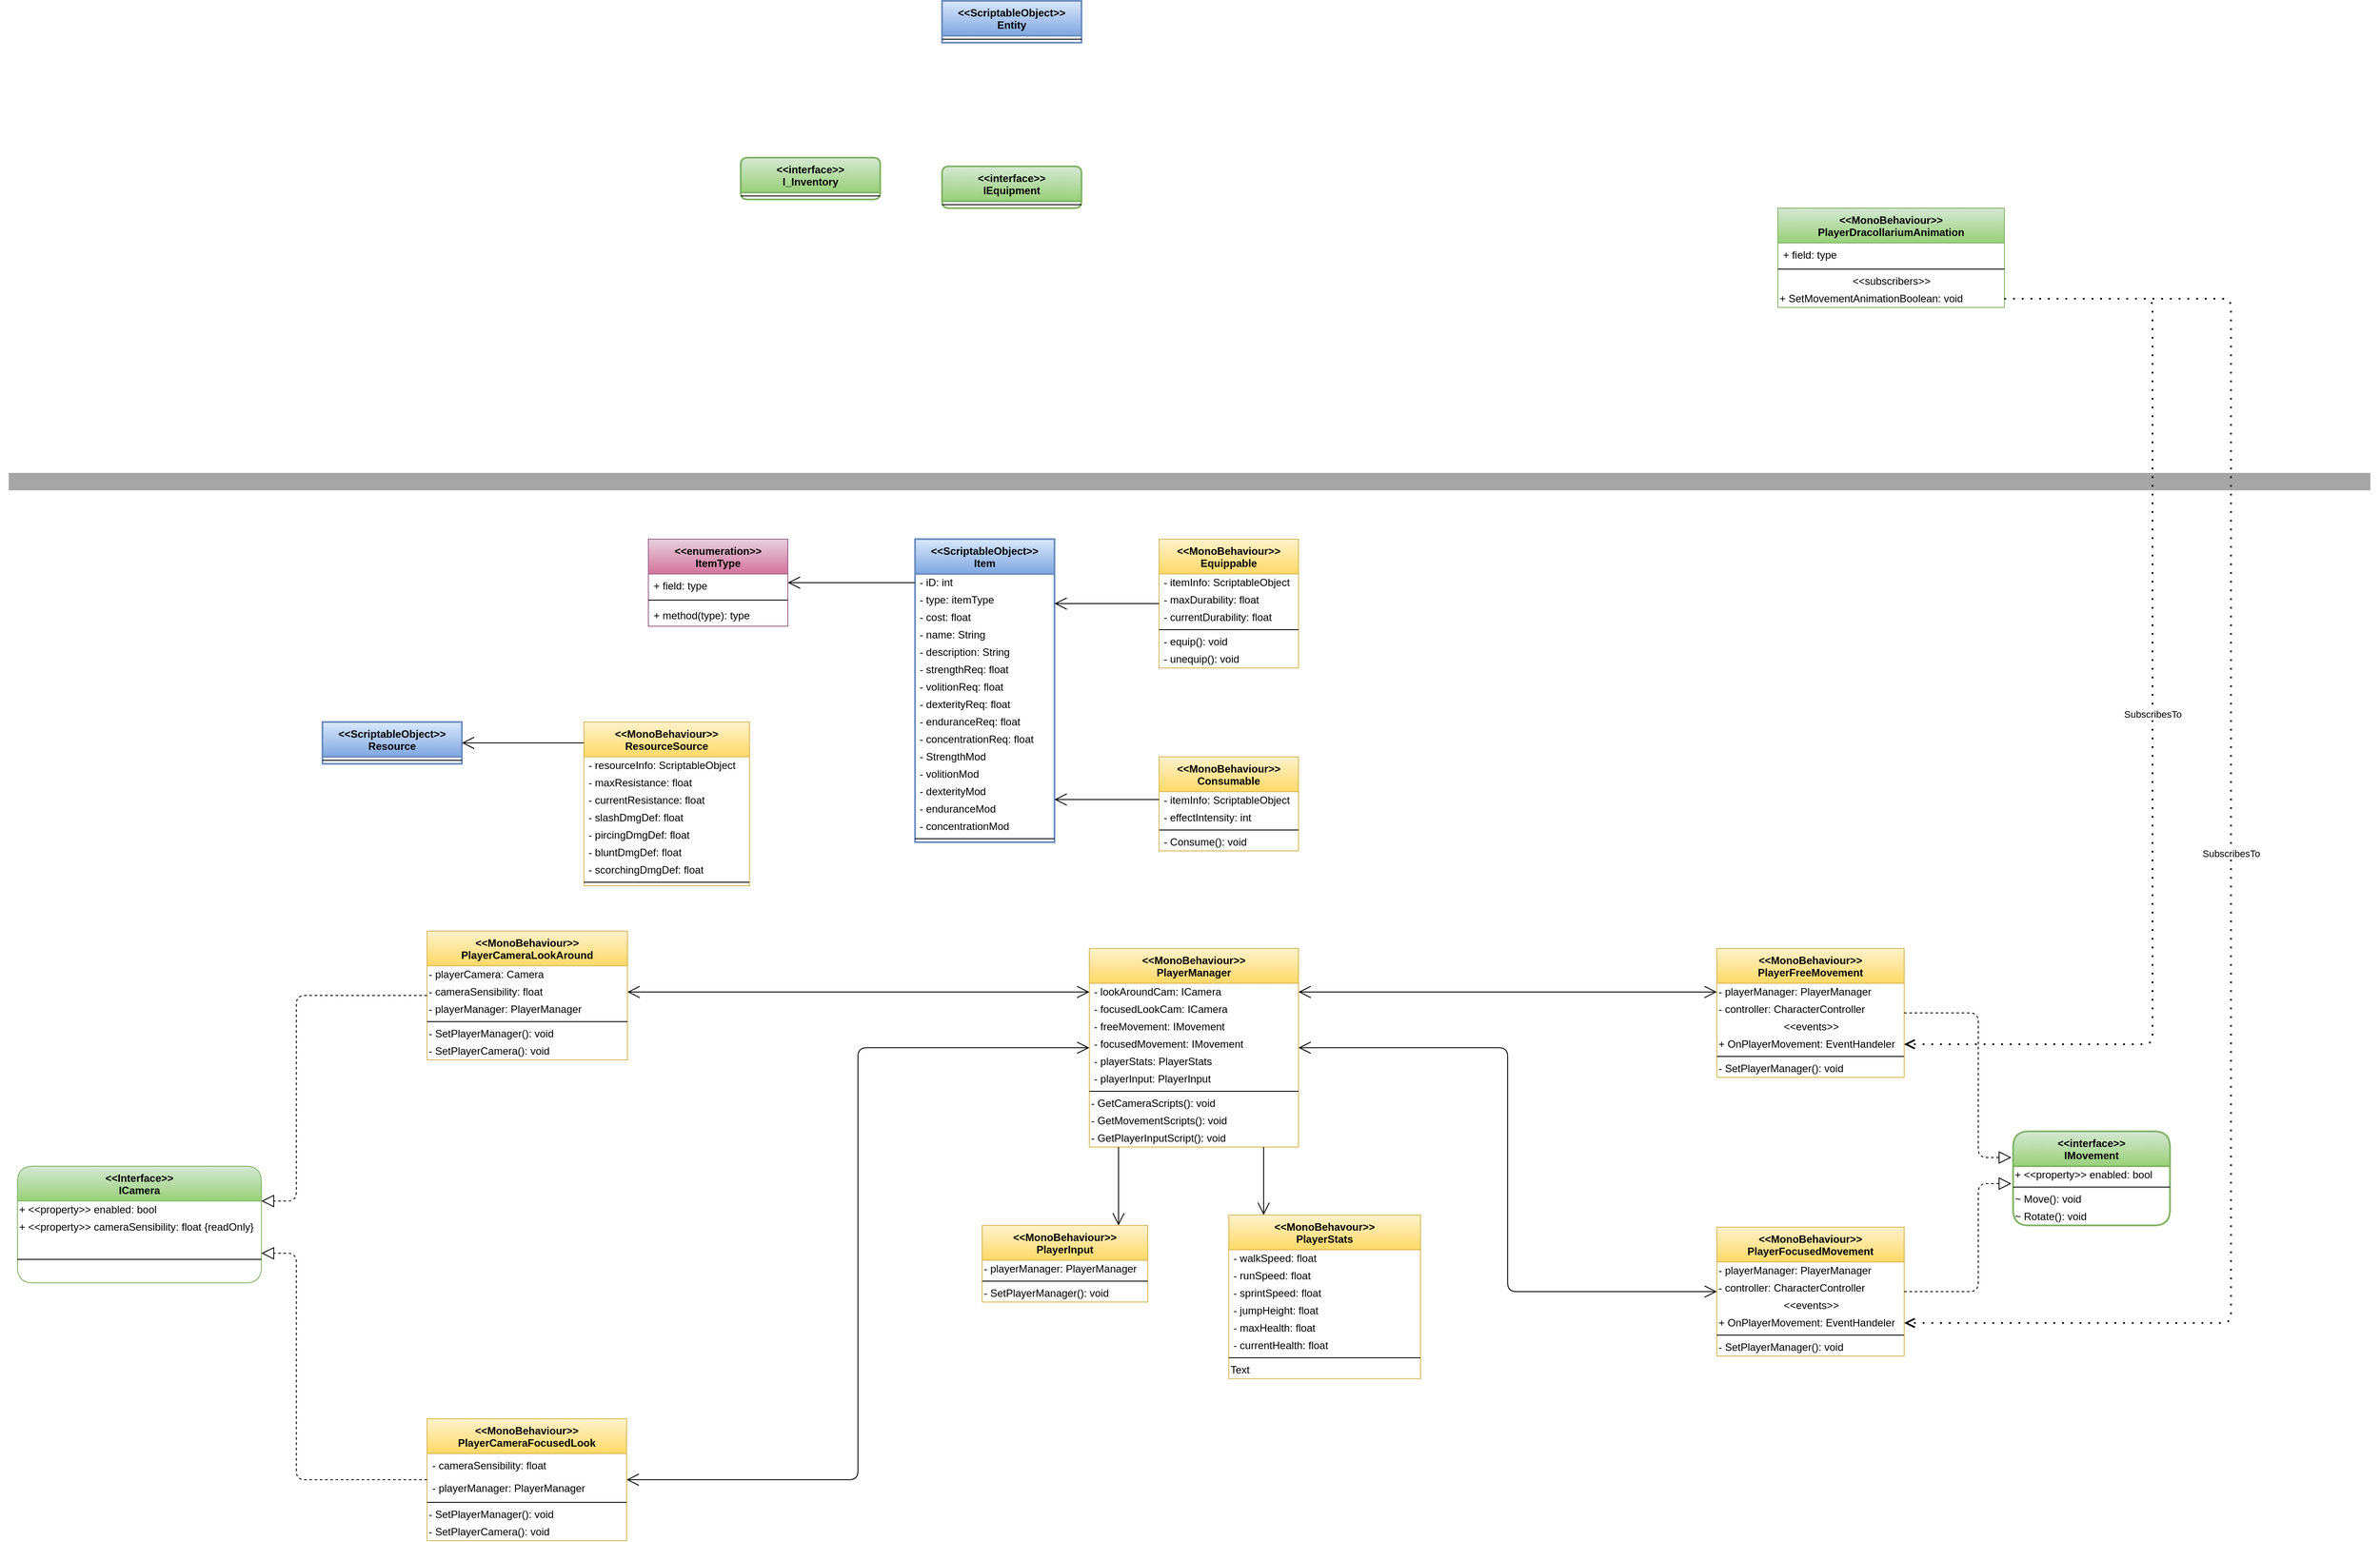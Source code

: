 <mxfile version="14.5.1" type="device"><diagram id="C5RBs43oDa-KdzZeNtuy" name="Page-1"><mxGraphModel dx="1421" dy="1521" grid="1" gridSize="10" guides="1" tooltips="1" connect="1" arrows="1" fold="1" page="1" pageScale="1" pageWidth="827" pageHeight="1169" math="0" shadow="0"><root><mxCell id="WIyWlLk6GJQsqaUBKTNV-0"/><mxCell id="WIyWlLk6GJQsqaUBKTNV-1" parent="WIyWlLk6GJQsqaUBKTNV-0"/><mxCell id="8qXrzvFhCkYp4SDb-Rt_-0" value="&lt;&lt;MonoBehaviour&gt;&gt;&#10;PlayerCameraLookAround" style="swimlane;fontStyle=1;align=center;verticalAlign=top;childLayout=stackLayout;horizontal=1;startSize=40;horizontalStack=0;resizeParent=1;resizeParentMax=0;resizeLast=0;collapsible=1;marginBottom=0;gradientColor=#ffd966;fillColor=#fff2cc;strokeColor=#d6b656;" parent="WIyWlLk6GJQsqaUBKTNV-1" vertex="1"><mxGeometry y="200" width="230" height="148" as="geometry"/></mxCell><mxCell id="8qXrzvFhCkYp4SDb-Rt_-90" value="- playerCamera: Camera" style="text;html=1;align=left;verticalAlign=middle;resizable=0;points=[];autosize=1;strokeColor=none;" parent="8qXrzvFhCkYp4SDb-Rt_-0" vertex="1"><mxGeometry y="40" width="230" height="20" as="geometry"/></mxCell><mxCell id="8qXrzvFhCkYp4SDb-Rt_-91" value="- cameraSensibility: float" style="text;html=1;align=left;verticalAlign=middle;resizable=0;points=[];autosize=1;strokeColor=none;" parent="8qXrzvFhCkYp4SDb-Rt_-0" vertex="1"><mxGeometry y="60" width="230" height="20" as="geometry"/></mxCell><mxCell id="8qXrzvFhCkYp4SDb-Rt_-122" value="- playerManager: PlayerManager" style="text;html=1;align=left;verticalAlign=middle;resizable=0;points=[];autosize=1;strokeColor=none;" parent="8qXrzvFhCkYp4SDb-Rt_-0" vertex="1"><mxGeometry y="80" width="230" height="20" as="geometry"/></mxCell><mxCell id="8qXrzvFhCkYp4SDb-Rt_-2" value="" style="line;strokeWidth=1;fillColor=none;align=left;verticalAlign=middle;spacingTop=-1;spacingLeft=3;spacingRight=3;rotatable=0;labelPosition=right;points=[];portConstraint=eastwest;" parent="8qXrzvFhCkYp4SDb-Rt_-0" vertex="1"><mxGeometry y="100" width="230" height="8" as="geometry"/></mxCell><mxCell id="8qXrzvFhCkYp4SDb-Rt_-101" value="- SetPlayerManager(): void" style="text;html=1;align=left;verticalAlign=middle;resizable=0;points=[];autosize=1;strokeColor=none;" parent="8qXrzvFhCkYp4SDb-Rt_-0" vertex="1"><mxGeometry y="108" width="230" height="20" as="geometry"/></mxCell><mxCell id="8qXrzvFhCkYp4SDb-Rt_-121" value="- SetPlayerCamera(): void" style="text;html=1;align=left;verticalAlign=middle;resizable=0;points=[];autosize=1;strokeColor=none;" parent="8qXrzvFhCkYp4SDb-Rt_-0" vertex="1"><mxGeometry y="128" width="230" height="20" as="geometry"/></mxCell><mxCell id="8qXrzvFhCkYp4SDb-Rt_-5" value="&lt;&lt;MonoBehaviour&gt;&gt;&#10;PlayerCameraFocusedLook" style="swimlane;fontStyle=1;align=center;verticalAlign=top;childLayout=stackLayout;horizontal=1;startSize=40;horizontalStack=0;resizeParent=1;resizeParentMax=0;resizeLast=0;collapsible=1;marginBottom=0;gradientColor=#ffd966;fillColor=#fff2cc;strokeColor=#d6b656;" parent="WIyWlLk6GJQsqaUBKTNV-1" vertex="1"><mxGeometry y="760" width="229" height="140" as="geometry"/></mxCell><mxCell id="8qXrzvFhCkYp4SDb-Rt_-6" value="- cameraSensibility: float" style="text;strokeColor=none;fillColor=none;align=left;verticalAlign=top;spacingLeft=4;spacingRight=4;overflow=hidden;rotatable=0;points=[[0,0.5],[1,0.5]];portConstraint=eastwest;" parent="8qXrzvFhCkYp4SDb-Rt_-5" vertex="1"><mxGeometry y="40" width="229" height="26" as="geometry"/></mxCell><mxCell id="8qXrzvFhCkYp4SDb-Rt_-123" value="- playerManager: PlayerManager" style="text;strokeColor=none;fillColor=none;align=left;verticalAlign=top;spacingLeft=4;spacingRight=4;overflow=hidden;rotatable=0;points=[[0,0.5],[1,0.5]];portConstraint=eastwest;" parent="8qXrzvFhCkYp4SDb-Rt_-5" vertex="1"><mxGeometry y="66" width="229" height="26" as="geometry"/></mxCell><mxCell id="8qXrzvFhCkYp4SDb-Rt_-7" value="" style="line;strokeWidth=1;fillColor=none;align=left;verticalAlign=middle;spacingTop=-1;spacingLeft=3;spacingRight=3;rotatable=0;labelPosition=right;points=[];portConstraint=eastwest;" parent="8qXrzvFhCkYp4SDb-Rt_-5" vertex="1"><mxGeometry y="92" width="229" height="8" as="geometry"/></mxCell><mxCell id="8qXrzvFhCkYp4SDb-Rt_-98" value="&lt;span style=&quot;text-align: center&quot;&gt;- SetPlayerManager(): void&lt;/span&gt;" style="text;html=1;align=left;verticalAlign=middle;resizable=0;points=[];autosize=1;strokeColor=none;" parent="8qXrzvFhCkYp4SDb-Rt_-5" vertex="1"><mxGeometry y="100" width="229" height="20" as="geometry"/></mxCell><mxCell id="8qXrzvFhCkYp4SDb-Rt_-125" value="- SetPlayerCamera(): void" style="text;html=1;align=left;verticalAlign=middle;resizable=0;points=[];autosize=1;strokeColor=none;" parent="8qXrzvFhCkYp4SDb-Rt_-5" vertex="1"><mxGeometry y="120" width="229" height="20" as="geometry"/></mxCell><mxCell id="8qXrzvFhCkYp4SDb-Rt_-9" value="&lt;&lt;Interface&gt;&gt;&#10;ICamera" style="swimlane;fontStyle=1;align=center;verticalAlign=top;childLayout=stackLayout;horizontal=1;startSize=40;horizontalStack=0;resizeParent=1;resizeParentMax=0;resizeLast=0;collapsible=1;marginBottom=0;rounded=1;gradientColor=#97d077;fillColor=#d5e8d4;strokeColor=#82b366;" parent="WIyWlLk6GJQsqaUBKTNV-1" vertex="1"><mxGeometry x="-470" y="470" width="280" height="134" as="geometry"/></mxCell><mxCell id="8qXrzvFhCkYp4SDb-Rt_-140" value="+ &amp;lt;&amp;lt;property&amp;gt;&amp;gt; enabled: bool" style="text;html=1;align=left;verticalAlign=middle;resizable=0;points=[];autosize=1;strokeColor=none;" parent="8qXrzvFhCkYp4SDb-Rt_-9" vertex="1"><mxGeometry y="40" width="280" height="20" as="geometry"/></mxCell><mxCell id="8qXrzvFhCkYp4SDb-Rt_-13" value="+ &amp;lt;&amp;lt;property&amp;gt;&amp;gt; cameraSensibility: float {readOnly}" style="text;html=1;align=left;verticalAlign=middle;resizable=0;points=[];autosize=1;strokeColor=none;" parent="8qXrzvFhCkYp4SDb-Rt_-9" vertex="1"><mxGeometry y="60" width="280" height="20" as="geometry"/></mxCell><mxCell id="8qXrzvFhCkYp4SDb-Rt_-11" value="" style="line;strokeWidth=1;fillColor=none;align=left;verticalAlign=middle;spacingTop=-1;spacingLeft=3;spacingRight=3;rotatable=0;labelPosition=right;points=[];portConstraint=eastwest;" parent="8qXrzvFhCkYp4SDb-Rt_-9" vertex="1"><mxGeometry y="80" width="280" height="54" as="geometry"/></mxCell><mxCell id="8qXrzvFhCkYp4SDb-Rt_-18" value="&lt;&lt;MonoBehaviour&gt;&gt;&#10;PlayerInput" style="swimlane;fontStyle=1;align=center;verticalAlign=top;childLayout=stackLayout;horizontal=1;startSize=40;horizontalStack=0;resizeParent=1;resizeParentMax=0;resizeLast=0;collapsible=1;marginBottom=0;gradientColor=#ffd966;fillColor=#fff2cc;strokeColor=#d6b656;" parent="WIyWlLk6GJQsqaUBKTNV-1" vertex="1"><mxGeometry x="637" y="538" width="190" height="88" as="geometry"/></mxCell><mxCell id="8qXrzvFhCkYp4SDb-Rt_-100" value="- playerManager: PlayerManager" style="text;html=1;align=left;verticalAlign=middle;resizable=0;points=[];autosize=1;strokeColor=none;" parent="8qXrzvFhCkYp4SDb-Rt_-18" vertex="1"><mxGeometry y="40" width="190" height="20" as="geometry"/></mxCell><mxCell id="8qXrzvFhCkYp4SDb-Rt_-20" value="" style="line;strokeWidth=1;fillColor=none;align=left;verticalAlign=middle;spacingTop=-1;spacingLeft=3;spacingRight=3;rotatable=0;labelPosition=right;points=[];portConstraint=eastwest;" parent="8qXrzvFhCkYp4SDb-Rt_-18" vertex="1"><mxGeometry y="60" width="190" height="8" as="geometry"/></mxCell><mxCell id="8qXrzvFhCkYp4SDb-Rt_-99" value="&lt;span style=&quot;text-align: center&quot;&gt;- SetPlayerManager(): void&lt;/span&gt;" style="text;html=1;align=left;verticalAlign=middle;resizable=0;points=[];autosize=1;strokeColor=none;" parent="8qXrzvFhCkYp4SDb-Rt_-18" vertex="1"><mxGeometry y="68" width="190" height="20" as="geometry"/></mxCell><mxCell id="8qXrzvFhCkYp4SDb-Rt_-46" value="&lt;&lt;MonoBehaviour&gt;&gt;&#10;PlayerManager" style="swimlane;fontStyle=1;align=center;verticalAlign=top;childLayout=stackLayout;horizontal=1;startSize=40;horizontalStack=0;resizeParent=1;resizeParentMax=0;resizeLast=0;collapsible=1;marginBottom=0;rounded=0;shadow=0;glass=0;sketch=0;gradientColor=#ffd966;fillColor=#fff2cc;strokeColor=#d6b656;" parent="WIyWlLk6GJQsqaUBKTNV-1" vertex="1"><mxGeometry x="760" y="220" width="240" height="228" as="geometry"/></mxCell><mxCell id="8qXrzvFhCkYp4SDb-Rt_-97" value="&amp;nbsp;- lookAroundCam: ICamera" style="text;html=1;align=left;verticalAlign=middle;resizable=0;points=[];autosize=1;strokeColor=none;" parent="8qXrzvFhCkYp4SDb-Rt_-46" vertex="1"><mxGeometry y="40" width="240" height="20" as="geometry"/></mxCell><mxCell id="6ME_QPbXOWxjqeGnUL_C-0" value="&amp;nbsp;- focusedLookCam: ICamera" style="text;html=1;align=left;verticalAlign=middle;resizable=0;points=[];autosize=1;strokeColor=none;" parent="8qXrzvFhCkYp4SDb-Rt_-46" vertex="1"><mxGeometry y="60" width="240" height="20" as="geometry"/></mxCell><mxCell id="8qXrzvFhCkYp4SDb-Rt_-127" value="&amp;nbsp;- freeMovement: IMovement" style="text;html=1;align=left;verticalAlign=middle;resizable=0;points=[];autosize=1;strokeColor=none;" parent="8qXrzvFhCkYp4SDb-Rt_-46" vertex="1"><mxGeometry y="80" width="240" height="20" as="geometry"/></mxCell><mxCell id="6ME_QPbXOWxjqeGnUL_C-1" value="&amp;nbsp;- focusedMovement: IMovement" style="text;html=1;align=left;verticalAlign=middle;resizable=0;points=[];autosize=1;strokeColor=none;" parent="8qXrzvFhCkYp4SDb-Rt_-46" vertex="1"><mxGeometry y="100" width="240" height="20" as="geometry"/></mxCell><mxCell id="6ME_QPbXOWxjqeGnUL_C-2" value="&amp;nbsp;- playerStats: PlayerStats" style="text;html=1;align=left;verticalAlign=middle;resizable=0;points=[];autosize=1;strokeColor=none;" parent="8qXrzvFhCkYp4SDb-Rt_-46" vertex="1"><mxGeometry y="120" width="240" height="20" as="geometry"/></mxCell><mxCell id="6ME_QPbXOWxjqeGnUL_C-3" value="&amp;nbsp;- playerInput: PlayerInput" style="text;html=1;align=left;verticalAlign=middle;resizable=0;points=[];autosize=1;strokeColor=none;" parent="8qXrzvFhCkYp4SDb-Rt_-46" vertex="1"><mxGeometry y="140" width="240" height="20" as="geometry"/></mxCell><mxCell id="8qXrzvFhCkYp4SDb-Rt_-48" value="" style="line;strokeWidth=1;fillColor=none;align=left;verticalAlign=middle;spacingTop=-1;spacingLeft=3;spacingRight=3;rotatable=0;labelPosition=right;points=[];portConstraint=eastwest;" parent="8qXrzvFhCkYp4SDb-Rt_-46" vertex="1"><mxGeometry y="160" width="240" height="8" as="geometry"/></mxCell><mxCell id="8qXrzvFhCkYp4SDb-Rt_-96" value="- GetCameraScripts(): void" style="text;html=1;align=left;verticalAlign=middle;resizable=0;points=[];autosize=1;strokeColor=none;" parent="8qXrzvFhCkYp4SDb-Rt_-46" vertex="1"><mxGeometry y="168" width="240" height="20" as="geometry"/></mxCell><mxCell id="8qXrzvFhCkYp4SDb-Rt_-119" value="- GetMovementScripts(): void" style="text;html=1;align=left;verticalAlign=middle;resizable=0;points=[];autosize=1;strokeColor=none;" parent="8qXrzvFhCkYp4SDb-Rt_-46" vertex="1"><mxGeometry y="188" width="240" height="20" as="geometry"/></mxCell><mxCell id="8qXrzvFhCkYp4SDb-Rt_-120" value="- GetPlayerInputScript(): void" style="text;html=1;align=left;verticalAlign=middle;resizable=0;points=[];autosize=1;strokeColor=none;" parent="8qXrzvFhCkYp4SDb-Rt_-46" vertex="1"><mxGeometry y="208" width="240" height="20" as="geometry"/></mxCell><mxCell id="8qXrzvFhCkYp4SDb-Rt_-55" value="" style="endArrow=open;endFill=1;endSize=12;html=1;startArrow=open;startFill=0;startSize=12;edgeStyle=elbowEdgeStyle;" parent="WIyWlLk6GJQsqaUBKTNV-1" source="8qXrzvFhCkYp4SDb-Rt_-5" target="8qXrzvFhCkYp4SDb-Rt_-46" edge="1"><mxGeometry width="160" relative="1" as="geometry"><mxPoint x="650" y="330" as="sourcePoint"/><mxPoint x="810" y="330" as="targetPoint"/></mxGeometry></mxCell><mxCell id="8qXrzvFhCkYp4SDb-Rt_-56" value="" style="endArrow=open;endFill=1;endSize=12;html=1;startArrow=open;startFill=0;startSize=12;edgeStyle=elbowEdgeStyle;" parent="WIyWlLk6GJQsqaUBKTNV-1" source="8qXrzvFhCkYp4SDb-Rt_-0" target="8qXrzvFhCkYp4SDb-Rt_-46" edge="1"><mxGeometry width="160" relative="1" as="geometry"><mxPoint x="660" y="340" as="sourcePoint"/><mxPoint x="820" y="340" as="targetPoint"/><Array as="points"><mxPoint x="460" y="270"/><mxPoint x="570" y="250"/></Array></mxGeometry></mxCell><mxCell id="8qXrzvFhCkYp4SDb-Rt_-57" value="" style="endArrow=block;dashed=1;endFill=0;endSize=12;html=1;edgeStyle=elbowEdgeStyle;" parent="WIyWlLk6GJQsqaUBKTNV-1" source="8qXrzvFhCkYp4SDb-Rt_-0" target="8qXrzvFhCkYp4SDb-Rt_-9" edge="1"><mxGeometry width="160" relative="1" as="geometry"><mxPoint x="240" y="280" as="sourcePoint"/><mxPoint x="330" y="80" as="targetPoint"/><Array as="points"><mxPoint x="-150" y="510"/></Array></mxGeometry></mxCell><mxCell id="8qXrzvFhCkYp4SDb-Rt_-58" value="" style="endArrow=block;dashed=1;endFill=0;endSize=12;html=1;edgeStyle=elbowEdgeStyle;" parent="WIyWlLk6GJQsqaUBKTNV-1" source="8qXrzvFhCkYp4SDb-Rt_-5" target="8qXrzvFhCkYp4SDb-Rt_-9" edge="1"><mxGeometry width="160" relative="1" as="geometry"><mxPoint x="280" y="140" as="sourcePoint"/><mxPoint x="440" y="140" as="targetPoint"/><Array as="points"><mxPoint x="-150" y="570"/></Array></mxGeometry></mxCell><mxCell id="8qXrzvFhCkYp4SDb-Rt_-59" value="" style="endArrow=open;endFill=1;endSize=12;html=1;edgeStyle=elbowEdgeStyle;" parent="WIyWlLk6GJQsqaUBKTNV-1" source="8qXrzvFhCkYp4SDb-Rt_-46" target="8qXrzvFhCkYp4SDb-Rt_-18" edge="1"><mxGeometry width="160" relative="1" as="geometry"><mxPoint x="590" y="280" as="sourcePoint"/><mxPoint x="750" y="280" as="targetPoint"/></mxGeometry></mxCell><mxCell id="8qXrzvFhCkYp4SDb-Rt_-60" value="&lt;&lt;MonoBehaviour&gt;&gt;&#10;PlayerFreeMovement" style="swimlane;fontStyle=1;align=center;verticalAlign=top;childLayout=stackLayout;horizontal=1;startSize=40;horizontalStack=0;resizeParent=1;resizeParentMax=0;resizeLast=0;collapsible=1;marginBottom=0;rounded=0;shadow=0;glass=0;sketch=0;gradientColor=#ffd966;fillColor=#fff2cc;strokeColor=#d6b656;" parent="WIyWlLk6GJQsqaUBKTNV-1" vertex="1"><mxGeometry x="1480" y="220" width="215" height="148" as="geometry"/></mxCell><mxCell id="8qXrzvFhCkYp4SDb-Rt_-124" value="&lt;span&gt;- playerManager: PlayerManager&lt;/span&gt;" style="text;html=1;align=left;verticalAlign=middle;resizable=0;points=[];autosize=1;strokeColor=none;" parent="8qXrzvFhCkYp4SDb-Rt_-60" vertex="1"><mxGeometry y="40" width="215" height="20" as="geometry"/></mxCell><mxCell id="8qXrzvFhCkYp4SDb-Rt_-135" value="&lt;span&gt;- controller: CharacterController&lt;/span&gt;" style="text;html=1;align=left;verticalAlign=middle;resizable=0;points=[];autosize=1;strokeColor=none;" parent="8qXrzvFhCkYp4SDb-Rt_-60" vertex="1"><mxGeometry y="60" width="215" height="20" as="geometry"/></mxCell><mxCell id="8qXrzvFhCkYp4SDb-Rt_-85" value="&amp;lt;&amp;lt;events&amp;gt;&amp;gt;" style="text;html=1;align=center;verticalAlign=middle;resizable=0;points=[];autosize=1;strokeColor=none;" parent="8qXrzvFhCkYp4SDb-Rt_-60" vertex="1"><mxGeometry y="80" width="215" height="20" as="geometry"/></mxCell><mxCell id="8qXrzvFhCkYp4SDb-Rt_-86" value="+ OnPlayerMovement: EventHandeler" style="text;html=1;align=left;verticalAlign=middle;resizable=0;points=[];autosize=1;strokeColor=none;" parent="8qXrzvFhCkYp4SDb-Rt_-60" vertex="1"><mxGeometry y="100" width="215" height="20" as="geometry"/></mxCell><mxCell id="8qXrzvFhCkYp4SDb-Rt_-62" value="" style="line;strokeWidth=1;fillColor=none;align=left;verticalAlign=middle;spacingTop=-1;spacingLeft=3;spacingRight=3;rotatable=0;labelPosition=right;points=[];portConstraint=eastwest;" parent="8qXrzvFhCkYp4SDb-Rt_-60" vertex="1"><mxGeometry y="120" width="215" height="8" as="geometry"/></mxCell><mxCell id="8qXrzvFhCkYp4SDb-Rt_-95" value="&lt;span style=&quot;text-align: center&quot;&gt;- SetPlayerManager(): void&lt;/span&gt;" style="text;html=1;align=left;verticalAlign=middle;resizable=0;points=[];autosize=1;strokeColor=none;" parent="8qXrzvFhCkYp4SDb-Rt_-60" vertex="1"><mxGeometry y="128" width="215" height="20" as="geometry"/></mxCell><mxCell id="8qXrzvFhCkYp4SDb-Rt_-65" value="&lt;&lt;MonoBehaviour&gt;&gt;&#10;PlayerFocusedMovement" style="swimlane;fontStyle=1;align=center;verticalAlign=top;childLayout=stackLayout;horizontal=1;startSize=40;horizontalStack=0;resizeParent=1;resizeParentMax=0;resizeLast=0;collapsible=1;marginBottom=0;rounded=0;shadow=0;glass=0;sketch=0;gradientColor=#ffd966;fillColor=#fff2cc;strokeColor=#d6b656;" parent="WIyWlLk6GJQsqaUBKTNV-1" vertex="1"><mxGeometry x="1480" y="540" width="215" height="148" as="geometry"/></mxCell><mxCell id="8qXrzvFhCkYp4SDb-Rt_-93" value="- playerManager: PlayerManager" style="text;html=1;align=left;verticalAlign=middle;resizable=0;points=[];autosize=1;strokeColor=none;" parent="8qXrzvFhCkYp4SDb-Rt_-65" vertex="1"><mxGeometry y="40" width="215" height="20" as="geometry"/></mxCell><mxCell id="8qXrzvFhCkYp4SDb-Rt_-136" value="- controller: CharacterController" style="text;html=1;align=left;verticalAlign=middle;resizable=0;points=[];autosize=1;strokeColor=none;" parent="8qXrzvFhCkYp4SDb-Rt_-65" vertex="1"><mxGeometry y="60" width="215" height="20" as="geometry"/></mxCell><mxCell id="8qXrzvFhCkYp4SDb-Rt_-126" value="&amp;lt;&amp;lt;events&amp;gt;&amp;gt;" style="text;html=1;align=center;verticalAlign=middle;resizable=0;points=[];autosize=1;strokeColor=none;" parent="8qXrzvFhCkYp4SDb-Rt_-65" vertex="1"><mxGeometry y="80" width="215" height="20" as="geometry"/></mxCell><mxCell id="8qXrzvFhCkYp4SDb-Rt_-112" value="+ OnPlayerMovement: EventHandeler" style="text;html=1;align=left;verticalAlign=middle;resizable=0;points=[];autosize=1;strokeColor=none;" parent="8qXrzvFhCkYp4SDb-Rt_-65" vertex="1"><mxGeometry y="100" width="215" height="20" as="geometry"/></mxCell><mxCell id="8qXrzvFhCkYp4SDb-Rt_-67" value="" style="line;strokeWidth=1;fillColor=none;align=left;verticalAlign=middle;spacingTop=-1;spacingLeft=3;spacingRight=3;rotatable=0;labelPosition=right;points=[];portConstraint=eastwest;" parent="8qXrzvFhCkYp4SDb-Rt_-65" vertex="1"><mxGeometry y="120" width="215" height="8" as="geometry"/></mxCell><mxCell id="8qXrzvFhCkYp4SDb-Rt_-94" value="&lt;span style=&quot;text-align: center&quot;&gt;- SetPlayerManager(): void&lt;/span&gt;" style="text;html=1;align=left;verticalAlign=middle;resizable=0;points=[];autosize=1;strokeColor=none;" parent="8qXrzvFhCkYp4SDb-Rt_-65" vertex="1"><mxGeometry y="128" width="215" height="20" as="geometry"/></mxCell><mxCell id="8qXrzvFhCkYp4SDb-Rt_-87" value="" style="endArrow=open;endFill=1;endSize=12;html=1;startArrow=open;startFill=0;startSize=12;edgeStyle=elbowEdgeStyle;" parent="WIyWlLk6GJQsqaUBKTNV-1" source="8qXrzvFhCkYp4SDb-Rt_-46" target="8qXrzvFhCkYp4SDb-Rt_-60" edge="1"><mxGeometry width="160" relative="1" as="geometry"><mxPoint x="560" y="370.0" as="sourcePoint"/><mxPoint x="610" y="180.0" as="targetPoint"/><Array as="points"><mxPoint x="1280" y="270"/></Array></mxGeometry></mxCell><mxCell id="8qXrzvFhCkYp4SDb-Rt_-88" value="" style="endArrow=open;endFill=1;endSize=12;html=1;startArrow=open;startFill=0;startSize=12;edgeStyle=elbowEdgeStyle;" parent="WIyWlLk6GJQsqaUBKTNV-1" source="8qXrzvFhCkYp4SDb-Rt_-46" target="8qXrzvFhCkYp4SDb-Rt_-65" edge="1"><mxGeometry width="160" relative="1" as="geometry"><mxPoint x="770" y="180" as="sourcePoint"/><mxPoint x="950" y="120" as="targetPoint"/></mxGeometry></mxCell><mxCell id="8qXrzvFhCkYp4SDb-Rt_-102" value="&lt;&lt;MonoBehaviour&gt;&gt;&#10;PlayerDracollariumAnimation" style="swimlane;fontStyle=1;align=center;verticalAlign=top;childLayout=stackLayout;horizontal=1;startSize=40;horizontalStack=0;resizeParent=1;resizeParentMax=0;resizeLast=0;collapsible=1;marginBottom=0;rounded=0;shadow=0;glass=0;sketch=0;gradientColor=#97d077;fillColor=#d5e8d4;strokeColor=#82b366;" parent="WIyWlLk6GJQsqaUBKTNV-1" vertex="1"><mxGeometry x="1550" y="-630" width="260" height="114" as="geometry"/></mxCell><mxCell id="8qXrzvFhCkYp4SDb-Rt_-103" value="+ field: type" style="text;strokeColor=none;fillColor=none;align=left;verticalAlign=top;spacingLeft=4;spacingRight=4;overflow=hidden;rotatable=0;points=[[0,0.5],[1,0.5]];portConstraint=eastwest;" parent="8qXrzvFhCkYp4SDb-Rt_-102" vertex="1"><mxGeometry y="40" width="260" height="26" as="geometry"/></mxCell><mxCell id="8qXrzvFhCkYp4SDb-Rt_-104" value="" style="line;strokeWidth=1;fillColor=none;align=left;verticalAlign=middle;spacingTop=-1;spacingLeft=3;spacingRight=3;rotatable=0;labelPosition=right;points=[];portConstraint=eastwest;" parent="8qXrzvFhCkYp4SDb-Rt_-102" vertex="1"><mxGeometry y="66" width="260" height="8" as="geometry"/></mxCell><mxCell id="8qXrzvFhCkYp4SDb-Rt_-113" value="&amp;lt;&amp;lt;subscribers&amp;gt;&amp;gt;" style="text;html=1;align=center;verticalAlign=middle;resizable=0;points=[];autosize=1;strokeColor=none;" parent="8qXrzvFhCkYp4SDb-Rt_-102" vertex="1"><mxGeometry y="74" width="260" height="20" as="geometry"/></mxCell><mxCell id="8qXrzvFhCkYp4SDb-Rt_-106" value="+ SetMovementAnimationBoolean: void" style="text;html=1;align=left;verticalAlign=middle;resizable=0;points=[];autosize=1;strokeColor=none;" parent="8qXrzvFhCkYp4SDb-Rt_-102" vertex="1"><mxGeometry y="94" width="260" height="20" as="geometry"/></mxCell><mxCell id="8qXrzvFhCkYp4SDb-Rt_-114" value="" style="line;strokeWidth=20;fillColor=none;align=left;verticalAlign=middle;spacingTop=-1;spacingLeft=3;spacingRight=3;rotatable=0;labelPosition=right;points=[];portConstraint=eastwest;rounded=0;shadow=0;glass=0;sketch=0;perimeterSpacing=0;opacity=35;" parent="WIyWlLk6GJQsqaUBKTNV-1" vertex="1"><mxGeometry x="-480" y="-320" width="2710" height="8" as="geometry"/></mxCell><mxCell id="8qXrzvFhCkYp4SDb-Rt_-117" value="SubscribesTo" style="html=1;verticalAlign=bottom;endArrow=open;dashed=1;endSize=8;dashPattern=1 4;edgeStyle=elbowEdgeStyle;strokeWidth=2;" parent="WIyWlLk6GJQsqaUBKTNV-1" source="8qXrzvFhCkYp4SDb-Rt_-106" target="8qXrzvFhCkYp4SDb-Rt_-86" edge="1"><mxGeometry relative="1" as="geometry"><mxPoint x="1520" y="190" as="sourcePoint"/><mxPoint x="1440" y="190" as="targetPoint"/><Array as="points"><mxPoint x="1980" y="170"/></Array></mxGeometry></mxCell><mxCell id="8qXrzvFhCkYp4SDb-Rt_-118" value="SubscribesTo" style="html=1;verticalAlign=bottom;endArrow=open;dashed=1;endSize=8;dashPattern=1 4;edgeStyle=elbowEdgeStyle;strokeWidth=2;" parent="WIyWlLk6GJQsqaUBKTNV-1" source="8qXrzvFhCkYp4SDb-Rt_-106" target="8qXrzvFhCkYp4SDb-Rt_-112" edge="1"><mxGeometry relative="1" as="geometry"><mxPoint x="1610" y="20" as="sourcePoint"/><mxPoint x="1560" y="290" as="targetPoint"/><Array as="points"><mxPoint x="2070" y="360"/></Array></mxGeometry></mxCell><mxCell id="8qXrzvFhCkYp4SDb-Rt_-128" value="&lt;&lt;interface&gt;&gt;&#10;IMovement" style="swimlane;fontStyle=1;align=center;verticalAlign=top;childLayout=stackLayout;horizontal=1;startSize=40;horizontalStack=0;resizeParent=1;resizeParentMax=0;resizeLast=0;collapsible=1;marginBottom=0;rounded=1;shadow=0;glass=0;sketch=0;strokeWidth=2;swimlaneLine=1;perimeterSpacing=2;gradientColor=#97d077;fillColor=#d5e8d4;strokeColor=#82b366;" parent="WIyWlLk6GJQsqaUBKTNV-1" vertex="1"><mxGeometry x="1820" y="430" width="180" height="108" as="geometry"/></mxCell><mxCell id="8qXrzvFhCkYp4SDb-Rt_-141" value="+ &amp;lt;&amp;lt;property&amp;gt;&amp;gt; enabled: bool" style="text;html=1;align=left;verticalAlign=middle;resizable=0;points=[];autosize=1;strokeColor=none;" parent="8qXrzvFhCkYp4SDb-Rt_-128" vertex="1"><mxGeometry y="40" width="180" height="20" as="geometry"/></mxCell><mxCell id="8qXrzvFhCkYp4SDb-Rt_-130" value="" style="line;strokeWidth=1;fillColor=none;align=left;verticalAlign=middle;spacingTop=-1;spacingLeft=3;spacingRight=3;rotatable=0;labelPosition=right;points=[];portConstraint=eastwest;" parent="8qXrzvFhCkYp4SDb-Rt_-128" vertex="1"><mxGeometry y="60" width="180" height="8" as="geometry"/></mxCell><mxCell id="8qXrzvFhCkYp4SDb-Rt_-133" value="~ Move(): void" style="text;html=1;align=left;verticalAlign=middle;resizable=0;points=[];autosize=1;strokeColor=none;" parent="8qXrzvFhCkYp4SDb-Rt_-128" vertex="1"><mxGeometry y="68" width="180" height="20" as="geometry"/></mxCell><mxCell id="8qXrzvFhCkYp4SDb-Rt_-134" value="~ Rotate(): void" style="text;html=1;align=left;verticalAlign=middle;resizable=0;points=[];autosize=1;strokeColor=none;" parent="8qXrzvFhCkYp4SDb-Rt_-128" vertex="1"><mxGeometry y="88" width="180" height="20" as="geometry"/></mxCell><mxCell id="8qXrzvFhCkYp4SDb-Rt_-137" value="" style="endArrow=block;dashed=1;endFill=0;endSize=12;html=1;edgeStyle=elbowEdgeStyle;" parent="WIyWlLk6GJQsqaUBKTNV-1" source="8qXrzvFhCkYp4SDb-Rt_-60" target="8qXrzvFhCkYp4SDb-Rt_-128" edge="1"><mxGeometry width="160" relative="1" as="geometry"><mxPoint x="1650" y="498" as="sourcePoint"/><mxPoint x="1430" y="388" as="targetPoint"/><Array as="points"><mxPoint x="1780" y="460"/></Array></mxGeometry></mxCell><mxCell id="8qXrzvFhCkYp4SDb-Rt_-138" value="" style="endArrow=block;dashed=1;endFill=0;endSize=12;html=1;edgeStyle=elbowEdgeStyle;" parent="WIyWlLk6GJQsqaUBKTNV-1" source="8qXrzvFhCkYp4SDb-Rt_-65" target="8qXrzvFhCkYp4SDb-Rt_-128" edge="1"><mxGeometry width="160" relative="1" as="geometry"><mxPoint x="1705" y="304" as="sourcePoint"/><mxPoint x="1780" y="494" as="targetPoint"/><Array as="points"><mxPoint x="1780" y="490"/></Array></mxGeometry></mxCell><mxCell id="gLcI74taMC-pXQcOuC_--0" value="&lt;&lt;MonoBehavour&gt;&gt;&#10;PlayerStats" style="swimlane;fontStyle=1;align=center;verticalAlign=top;childLayout=stackLayout;horizontal=1;startSize=40;horizontalStack=0;resizeParent=1;resizeParentMax=0;resizeLast=0;collapsible=1;marginBottom=0;gradientColor=#ffd966;fillColor=#fff2cc;strokeColor=#d6b656;" parent="WIyWlLk6GJQsqaUBKTNV-1" vertex="1"><mxGeometry x="920" y="526" width="220" height="188" as="geometry"/></mxCell><mxCell id="gLcI74taMC-pXQcOuC_--5" value="&amp;nbsp;- walkSpeed: float" style="text;html=1;align=left;verticalAlign=middle;resizable=0;points=[];autosize=1;" parent="gLcI74taMC-pXQcOuC_--0" vertex="1"><mxGeometry y="40" width="220" height="20" as="geometry"/></mxCell><mxCell id="gLcI74taMC-pXQcOuC_--6" value="&amp;nbsp;- runSpeed: float" style="text;html=1;align=left;verticalAlign=middle;resizable=0;points=[];autosize=1;" parent="gLcI74taMC-pXQcOuC_--0" vertex="1"><mxGeometry y="60" width="220" height="20" as="geometry"/></mxCell><mxCell id="gLcI74taMC-pXQcOuC_--7" value="&amp;nbsp;- sprintSpeed: float" style="text;html=1;align=left;verticalAlign=middle;resizable=0;points=[];autosize=1;" parent="gLcI74taMC-pXQcOuC_--0" vertex="1"><mxGeometry y="80" width="220" height="20" as="geometry"/></mxCell><mxCell id="gLcI74taMC-pXQcOuC_--10" value="&amp;nbsp;- jumpHeight: float" style="text;html=1;align=left;verticalAlign=middle;resizable=0;points=[];autosize=1;" parent="gLcI74taMC-pXQcOuC_--0" vertex="1"><mxGeometry y="100" width="220" height="20" as="geometry"/></mxCell><mxCell id="gLcI74taMC-pXQcOuC_--9" value="&amp;nbsp;- maxHealth: float" style="text;html=1;align=left;verticalAlign=middle;resizable=0;points=[];autosize=1;" parent="gLcI74taMC-pXQcOuC_--0" vertex="1"><mxGeometry y="120" width="220" height="20" as="geometry"/></mxCell><mxCell id="gLcI74taMC-pXQcOuC_--11" value="&amp;nbsp;- currentHealth: float" style="text;html=1;align=left;verticalAlign=middle;resizable=0;points=[];autosize=1;" parent="gLcI74taMC-pXQcOuC_--0" vertex="1"><mxGeometry y="140" width="220" height="20" as="geometry"/></mxCell><mxCell id="gLcI74taMC-pXQcOuC_--2" value="" style="line;strokeWidth=1;fillColor=none;align=left;verticalAlign=middle;spacingTop=-1;spacingLeft=3;spacingRight=3;rotatable=0;labelPosition=right;points=[];portConstraint=eastwest;" parent="gLcI74taMC-pXQcOuC_--0" vertex="1"><mxGeometry y="160" width="220" height="8" as="geometry"/></mxCell><mxCell id="gLcI74taMC-pXQcOuC_--8" value="Text" style="text;html=1;align=left;verticalAlign=middle;resizable=0;points=[];autosize=1;" parent="gLcI74taMC-pXQcOuC_--0" vertex="1"><mxGeometry y="168" width="220" height="20" as="geometry"/></mxCell><mxCell id="gLcI74taMC-pXQcOuC_--12" value="" style="endArrow=open;endFill=1;endSize=12;html=1;edgeStyle=elbowEdgeStyle;" parent="WIyWlLk6GJQsqaUBKTNV-1" source="8qXrzvFhCkYp4SDb-Rt_-46" target="gLcI74taMC-pXQcOuC_--0" edge="1"><mxGeometry width="160" relative="1" as="geometry"><mxPoint x="810" y="500" as="sourcePoint"/><mxPoint x="970" y="500" as="targetPoint"/></mxGeometry></mxCell><mxCell id="tHha9bjpesbRSTKOvnv9-0" value="&lt;&lt;interface&gt;&gt;&#10;IEquipment" style="swimlane;fontStyle=1;align=center;verticalAlign=top;childLayout=stackLayout;horizontal=1;startSize=40;horizontalStack=0;resizeParent=1;resizeParentMax=0;resizeLast=0;collapsible=1;marginBottom=0;rounded=1;strokeWidth=2;perimeterSpacing=2;fillColor=#d5e8d4;strokeColor=#82b366;gradientColor=#97d077;" parent="WIyWlLk6GJQsqaUBKTNV-1" vertex="1"><mxGeometry x="591" y="-678" width="160" height="48" as="geometry"/></mxCell><mxCell id="tHha9bjpesbRSTKOvnv9-2" value="" style="line;strokeWidth=1;fillColor=none;align=left;verticalAlign=middle;spacingTop=-1;spacingLeft=3;spacingRight=3;rotatable=0;labelPosition=right;points=[];portConstraint=eastwest;" parent="tHha9bjpesbRSTKOvnv9-0" vertex="1"><mxGeometry y="40" width="160" height="8" as="geometry"/></mxCell><mxCell id="tHha9bjpesbRSTKOvnv9-4" value="&lt;&lt;interface&gt;&gt;&#10;I_Inventory" style="swimlane;fontStyle=1;align=center;verticalAlign=top;childLayout=stackLayout;horizontal=1;startSize=40;horizontalStack=0;resizeParent=1;resizeParentMax=0;resizeLast=0;collapsible=1;marginBottom=0;rounded=1;shadow=0;glass=0;sketch=0;strokeWidth=2;perimeterSpacing=2;gradientColor=#97d077;fillColor=#d5e8d4;strokeColor=#82b366;" parent="WIyWlLk6GJQsqaUBKTNV-1" vertex="1"><mxGeometry x="360" y="-688" width="160" height="48" as="geometry"/></mxCell><mxCell id="tHha9bjpesbRSTKOvnv9-6" value="" style="line;strokeWidth=1;fillColor=none;align=left;verticalAlign=middle;spacingTop=-1;spacingLeft=3;spacingRight=3;rotatable=0;labelPosition=right;points=[];portConstraint=eastwest;" parent="tHha9bjpesbRSTKOvnv9-4" vertex="1"><mxGeometry y="40" width="160" height="8" as="geometry"/></mxCell><mxCell id="BTfgaXXhOKVBzn1ZrMW3-0" value="&lt;&lt;ScriptableObject&gt;&gt;&#10;Item" style="swimlane;fontStyle=1;align=center;verticalAlign=top;childLayout=stackLayout;horizontal=1;startSize=40;horizontalStack=0;resizeParent=1;resizeParentMax=0;resizeLast=0;collapsible=1;marginBottom=0;shadow=0;strokeWidth=2;rounded=0;swimlaneLine=1;glass=0;sketch=0;strokeColor=#6c8ebf;fillStyle=hachure;fillColor=#dae8fc;gradientColor=#7ea6e0;" parent="WIyWlLk6GJQsqaUBKTNV-1" vertex="1"><mxGeometry x="560" y="-250" width="160" height="348" as="geometry"/></mxCell><mxCell id="pmviwt74vcCesMhD6E2c-8" value="&amp;nbsp;- iD: int" style="text;html=1;align=left;verticalAlign=middle;resizable=0;points=[];autosize=1;" vertex="1" parent="BTfgaXXhOKVBzn1ZrMW3-0"><mxGeometry y="40" width="160" height="20" as="geometry"/></mxCell><mxCell id="pmviwt74vcCesMhD6E2c-22" value="&amp;nbsp;- type: itemType" style="text;html=1;align=left;verticalAlign=middle;resizable=0;points=[];autosize=1;" vertex="1" parent="BTfgaXXhOKVBzn1ZrMW3-0"><mxGeometry y="60" width="160" height="20" as="geometry"/></mxCell><mxCell id="pmviwt74vcCesMhD6E2c-9" value="&amp;nbsp;- cost: float" style="text;html=1;align=left;verticalAlign=middle;resizable=0;points=[];autosize=1;" vertex="1" parent="BTfgaXXhOKVBzn1ZrMW3-0"><mxGeometry y="80" width="160" height="20" as="geometry"/></mxCell><mxCell id="pmviwt74vcCesMhD6E2c-16" value="&amp;nbsp;- name: String" style="text;html=1;align=left;verticalAlign=middle;resizable=0;points=[];autosize=1;" vertex="1" parent="BTfgaXXhOKVBzn1ZrMW3-0"><mxGeometry y="100" width="160" height="20" as="geometry"/></mxCell><mxCell id="pmviwt74vcCesMhD6E2c-17" value="&amp;nbsp;- description: String" style="text;html=1;align=left;verticalAlign=middle;resizable=0;points=[];autosize=1;" vertex="1" parent="BTfgaXXhOKVBzn1ZrMW3-0"><mxGeometry y="120" width="160" height="20" as="geometry"/></mxCell><mxCell id="pmviwt74vcCesMhD6E2c-12" value="&amp;nbsp;- strengthReq: float" style="text;html=1;align=left;verticalAlign=middle;resizable=0;points=[];autosize=1;" vertex="1" parent="BTfgaXXhOKVBzn1ZrMW3-0"><mxGeometry y="140" width="160" height="20" as="geometry"/></mxCell><mxCell id="pmviwt74vcCesMhD6E2c-15" value="&amp;nbsp;-&amp;nbsp;volitionReq: float" style="text;html=1;align=left;verticalAlign=middle;resizable=0;points=[];autosize=1;" vertex="1" parent="BTfgaXXhOKVBzn1ZrMW3-0"><mxGeometry y="160" width="160" height="20" as="geometry"/></mxCell><mxCell id="pmviwt74vcCesMhD6E2c-14" value="&amp;nbsp;- dexterityReq: float" style="text;html=1;align=left;verticalAlign=middle;resizable=0;points=[];autosize=1;" vertex="1" parent="BTfgaXXhOKVBzn1ZrMW3-0"><mxGeometry y="180" width="160" height="20" as="geometry"/></mxCell><mxCell id="pmviwt74vcCesMhD6E2c-13" value="&amp;nbsp;- enduranceReq: float" style="text;html=1;align=left;verticalAlign=middle;resizable=0;points=[];autosize=1;" vertex="1" parent="BTfgaXXhOKVBzn1ZrMW3-0"><mxGeometry y="200" width="160" height="20" as="geometry"/></mxCell><mxCell id="pmviwt74vcCesMhD6E2c-11" value="&amp;nbsp;- concentrationReq: float" style="text;html=1;align=left;verticalAlign=middle;resizable=0;points=[];autosize=1;" vertex="1" parent="BTfgaXXhOKVBzn1ZrMW3-0"><mxGeometry y="220" width="160" height="20" as="geometry"/></mxCell><mxCell id="pmviwt74vcCesMhD6E2c-10" value="&amp;nbsp;- StrengthMod" style="text;html=1;align=left;verticalAlign=middle;resizable=0;points=[];autosize=1;" vertex="1" parent="BTfgaXXhOKVBzn1ZrMW3-0"><mxGeometry y="240" width="160" height="20" as="geometry"/></mxCell><mxCell id="pmviwt74vcCesMhD6E2c-18" value="&amp;nbsp;- volitionMod" style="text;html=1;align=left;verticalAlign=middle;resizable=0;points=[];autosize=1;" vertex="1" parent="BTfgaXXhOKVBzn1ZrMW3-0"><mxGeometry y="260" width="160" height="20" as="geometry"/></mxCell><mxCell id="pmviwt74vcCesMhD6E2c-20" value="&amp;nbsp;- dexterityMod" style="text;html=1;align=left;verticalAlign=middle;resizable=0;points=[];autosize=1;" vertex="1" parent="BTfgaXXhOKVBzn1ZrMW3-0"><mxGeometry y="280" width="160" height="20" as="geometry"/></mxCell><mxCell id="pmviwt74vcCesMhD6E2c-21" value="&amp;nbsp;- enduranceMod" style="text;html=1;align=left;verticalAlign=middle;resizable=0;points=[];autosize=1;" vertex="1" parent="BTfgaXXhOKVBzn1ZrMW3-0"><mxGeometry y="300" width="160" height="20" as="geometry"/></mxCell><mxCell id="pmviwt74vcCesMhD6E2c-19" value="&amp;nbsp;- concentrationMod" style="text;html=1;align=left;verticalAlign=middle;resizable=0;points=[];autosize=1;" vertex="1" parent="BTfgaXXhOKVBzn1ZrMW3-0"><mxGeometry y="320" width="160" height="20" as="geometry"/></mxCell><mxCell id="BTfgaXXhOKVBzn1ZrMW3-2" value="" style="line;strokeWidth=1;fillColor=none;align=left;verticalAlign=middle;spacingTop=-1;spacingLeft=3;spacingRight=3;rotatable=0;labelPosition=right;points=[];portConstraint=eastwest;" parent="BTfgaXXhOKVBzn1ZrMW3-0" vertex="1"><mxGeometry y="340" width="160" height="8" as="geometry"/></mxCell><mxCell id="BTfgaXXhOKVBzn1ZrMW3-4" value="&lt;&lt;ScriptableObject&gt;&gt;&#10;Entity" style="swimlane;fontStyle=1;align=center;verticalAlign=top;childLayout=stackLayout;horizontal=1;startSize=40;horizontalStack=0;resizeParent=1;resizeParentMax=0;resizeLast=0;collapsible=1;marginBottom=0;shadow=0;strokeWidth=2;rounded=0;swimlaneLine=1;glass=0;sketch=0;strokeColor=#6c8ebf;fillStyle=hachure;fillColor=#dae8fc;gradientColor=#7ea6e0;" parent="WIyWlLk6GJQsqaUBKTNV-1" vertex="1"><mxGeometry x="591" y="-868" width="160" height="48" as="geometry"/></mxCell><mxCell id="BTfgaXXhOKVBzn1ZrMW3-6" value="" style="line;strokeWidth=1;fillColor=none;align=left;verticalAlign=middle;spacingTop=-1;spacingLeft=3;spacingRight=3;rotatable=0;labelPosition=right;points=[];portConstraint=eastwest;" parent="BTfgaXXhOKVBzn1ZrMW3-4" vertex="1"><mxGeometry y="40" width="160" height="8" as="geometry"/></mxCell><mxCell id="BTfgaXXhOKVBzn1ZrMW3-8" value="&lt;&lt;ScriptableObject&gt;&gt;&#10;Resource" style="swimlane;fontStyle=1;align=center;verticalAlign=top;childLayout=stackLayout;horizontal=1;startSize=40;horizontalStack=0;resizeParent=1;resizeParentMax=0;resizeLast=0;collapsible=1;marginBottom=0;shadow=0;strokeWidth=2;rounded=0;swimlaneLine=1;glass=0;sketch=0;strokeColor=#6c8ebf;fillStyle=hachure;fillColor=#dae8fc;gradientColor=#7ea6e0;" parent="WIyWlLk6GJQsqaUBKTNV-1" vertex="1"><mxGeometry x="-120" y="-40" width="160" height="48" as="geometry"/></mxCell><mxCell id="BTfgaXXhOKVBzn1ZrMW3-10" value="" style="line;strokeWidth=1;fillColor=none;align=left;verticalAlign=middle;spacingTop=-1;spacingLeft=3;spacingRight=3;rotatable=0;labelPosition=right;points=[];portConstraint=eastwest;" parent="BTfgaXXhOKVBzn1ZrMW3-8" vertex="1"><mxGeometry y="40" width="160" height="8" as="geometry"/></mxCell><mxCell id="pmviwt74vcCesMhD6E2c-0" value="&lt;&lt;MonoBehaviour&gt;&gt;&#10;Equippable" style="swimlane;fontStyle=1;align=center;verticalAlign=top;childLayout=stackLayout;horizontal=1;startSize=40;horizontalStack=0;resizeParent=1;resizeParentMax=0;resizeLast=0;collapsible=1;marginBottom=0;gradientColor=#ffd966;fillColor=#fff2cc;strokeColor=#d6b656;" vertex="1" parent="WIyWlLk6GJQsqaUBKTNV-1"><mxGeometry x="840" y="-250" width="160" height="148" as="geometry"/></mxCell><mxCell id="pmviwt74vcCesMhD6E2c-5" value="&amp;nbsp;- itemInfo: ScriptableObject" style="text;html=1;align=left;verticalAlign=middle;resizable=0;points=[];autosize=1;" vertex="1" parent="pmviwt74vcCesMhD6E2c-0"><mxGeometry y="40" width="160" height="20" as="geometry"/></mxCell><mxCell id="pmviwt74vcCesMhD6E2c-6" value="&amp;nbsp;- maxDurability: float" style="text;html=1;align=left;verticalAlign=middle;resizable=0;points=[];autosize=1;" vertex="1" parent="pmviwt74vcCesMhD6E2c-0"><mxGeometry y="60" width="160" height="20" as="geometry"/></mxCell><mxCell id="pmviwt74vcCesMhD6E2c-7" value="&amp;nbsp;- currentDurability: float" style="text;html=1;align=left;verticalAlign=middle;resizable=0;points=[];autosize=1;" vertex="1" parent="pmviwt74vcCesMhD6E2c-0"><mxGeometry y="80" width="160" height="20" as="geometry"/></mxCell><mxCell id="pmviwt74vcCesMhD6E2c-2" value="" style="line;strokeWidth=1;fillColor=none;align=left;verticalAlign=middle;spacingTop=-1;spacingLeft=3;spacingRight=3;rotatable=0;labelPosition=right;points=[];portConstraint=eastwest;" vertex="1" parent="pmviwt74vcCesMhD6E2c-0"><mxGeometry y="100" width="160" height="8" as="geometry"/></mxCell><mxCell id="pmviwt74vcCesMhD6E2c-37" value="&amp;nbsp;- equip(): void" style="text;html=1;align=left;verticalAlign=middle;resizable=0;points=[];autosize=1;" vertex="1" parent="pmviwt74vcCesMhD6E2c-0"><mxGeometry y="108" width="160" height="20" as="geometry"/></mxCell><mxCell id="pmviwt74vcCesMhD6E2c-36" value="&amp;nbsp;- unequip(): void" style="text;html=1;align=left;verticalAlign=middle;resizable=0;points=[];autosize=1;" vertex="1" parent="pmviwt74vcCesMhD6E2c-0"><mxGeometry y="128" width="160" height="20" as="geometry"/></mxCell><mxCell id="pmviwt74vcCesMhD6E2c-4" value="" style="endArrow=open;endFill=1;endSize=12;html=1;edgeStyle=elbowEdgeStyle;elbow=vertical;" edge="1" parent="WIyWlLk6GJQsqaUBKTNV-1" source="pmviwt74vcCesMhD6E2c-0" target="BTfgaXXhOKVBzn1ZrMW3-0"><mxGeometry width="160" relative="1" as="geometry"><mxPoint x="720" y="-40" as="sourcePoint"/><mxPoint x="900" y="160" as="targetPoint"/></mxGeometry></mxCell><mxCell id="pmviwt74vcCesMhD6E2c-23" value="&lt;&lt;enumeration&gt;&gt;&#10;ItemType" style="swimlane;fontStyle=1;align=center;verticalAlign=top;childLayout=stackLayout;horizontal=1;startSize=40;horizontalStack=0;resizeParent=1;resizeParentMax=0;resizeLast=0;collapsible=1;marginBottom=0;gradientColor=#d5739d;fillColor=#e6d0de;strokeColor=#996185;" vertex="1" parent="WIyWlLk6GJQsqaUBKTNV-1"><mxGeometry x="254" y="-250" width="160" height="100" as="geometry"/></mxCell><mxCell id="pmviwt74vcCesMhD6E2c-24" value="+ field: type" style="text;strokeColor=none;fillColor=none;align=left;verticalAlign=top;spacingLeft=4;spacingRight=4;overflow=hidden;rotatable=0;points=[[0,0.5],[1,0.5]];portConstraint=eastwest;" vertex="1" parent="pmviwt74vcCesMhD6E2c-23"><mxGeometry y="40" width="160" height="26" as="geometry"/></mxCell><mxCell id="pmviwt74vcCesMhD6E2c-25" value="" style="line;strokeWidth=1;fillColor=none;align=left;verticalAlign=middle;spacingTop=-1;spacingLeft=3;spacingRight=3;rotatable=0;labelPosition=right;points=[];portConstraint=eastwest;" vertex="1" parent="pmviwt74vcCesMhD6E2c-23"><mxGeometry y="66" width="160" height="8" as="geometry"/></mxCell><mxCell id="pmviwt74vcCesMhD6E2c-26" value="+ method(type): type" style="text;strokeColor=none;fillColor=none;align=left;verticalAlign=top;spacingLeft=4;spacingRight=4;overflow=hidden;rotatable=0;points=[[0,0.5],[1,0.5]];portConstraint=eastwest;" vertex="1" parent="pmviwt74vcCesMhD6E2c-23"><mxGeometry y="74" width="160" height="26" as="geometry"/></mxCell><mxCell id="pmviwt74vcCesMhD6E2c-27" value="" style="endArrow=open;endFill=1;endSize=12;html=1;edgeStyle=elbowEdgeStyle;elbow=vertical;" edge="1" parent="WIyWlLk6GJQsqaUBKTNV-1" source="BTfgaXXhOKVBzn1ZrMW3-0" target="pmviwt74vcCesMhD6E2c-23"><mxGeometry width="160" relative="1" as="geometry"><mxPoint x="520" y="-110" as="sourcePoint"/><mxPoint x="680" y="-110" as="targetPoint"/></mxGeometry></mxCell><mxCell id="pmviwt74vcCesMhD6E2c-28" value="&lt;&lt;MonoBehaviour&gt;&gt;&#10;Consumable" style="swimlane;fontStyle=1;align=center;verticalAlign=top;childLayout=stackLayout;horizontal=1;startSize=40;horizontalStack=0;resizeParent=1;resizeParentMax=0;resizeLast=0;collapsible=1;marginBottom=0;gradientColor=#ffd966;fillColor=#fff2cc;strokeColor=#d6b656;" vertex="1" parent="WIyWlLk6GJQsqaUBKTNV-1"><mxGeometry x="840" width="160" height="108" as="geometry"/></mxCell><mxCell id="pmviwt74vcCesMhD6E2c-34" value="&amp;nbsp;- itemInfo: ScriptableObject" style="text;html=1;align=left;verticalAlign=middle;resizable=0;points=[];autosize=1;" vertex="1" parent="pmviwt74vcCesMhD6E2c-28"><mxGeometry y="40" width="160" height="20" as="geometry"/></mxCell><mxCell id="pmviwt74vcCesMhD6E2c-35" value="&amp;nbsp;- effectIntensity: int" style="text;html=1;align=left;verticalAlign=middle;resizable=0;points=[];autosize=1;" vertex="1" parent="pmviwt74vcCesMhD6E2c-28"><mxGeometry y="60" width="160" height="20" as="geometry"/></mxCell><mxCell id="pmviwt74vcCesMhD6E2c-30" value="" style="line;strokeWidth=1;fillColor=none;align=left;verticalAlign=middle;spacingTop=-1;spacingLeft=3;spacingRight=3;rotatable=0;labelPosition=right;points=[];portConstraint=eastwest;" vertex="1" parent="pmviwt74vcCesMhD6E2c-28"><mxGeometry y="80" width="160" height="8" as="geometry"/></mxCell><mxCell id="pmviwt74vcCesMhD6E2c-33" value="&amp;nbsp;- Consume(): void" style="text;html=1;align=left;verticalAlign=middle;resizable=0;points=[];autosize=1;" vertex="1" parent="pmviwt74vcCesMhD6E2c-28"><mxGeometry y="88" width="160" height="20" as="geometry"/></mxCell><mxCell id="pmviwt74vcCesMhD6E2c-32" value="" style="endArrow=open;endFill=1;endSize=12;html=1;edgeStyle=elbowEdgeStyle;elbow=vertical;" edge="1" parent="WIyWlLk6GJQsqaUBKTNV-1" source="pmviwt74vcCesMhD6E2c-28" target="BTfgaXXhOKVBzn1ZrMW3-0"><mxGeometry width="160" relative="1" as="geometry"><mxPoint x="660" as="sourcePoint"/><mxPoint x="820" as="targetPoint"/></mxGeometry></mxCell><mxCell id="pmviwt74vcCesMhD6E2c-38" value="&lt;&lt;MonoBehaviour&gt;&gt;&#10;ResourceSource" style="swimlane;fontStyle=1;align=center;verticalAlign=top;childLayout=stackLayout;horizontal=1;startSize=40;horizontalStack=0;resizeParent=1;resizeParentMax=0;resizeLast=0;collapsible=1;marginBottom=0;gradientColor=#ffd966;fillColor=#fff2cc;strokeColor=#d6b656;" vertex="1" parent="WIyWlLk6GJQsqaUBKTNV-1"><mxGeometry x="180" y="-40" width="190" height="188" as="geometry"/></mxCell><mxCell id="pmviwt74vcCesMhD6E2c-45" value="&amp;nbsp;- resourceInfo: ScriptableObject" style="text;html=1;align=left;verticalAlign=middle;resizable=0;points=[];autosize=1;" vertex="1" parent="pmviwt74vcCesMhD6E2c-38"><mxGeometry y="40" width="190" height="20" as="geometry"/></mxCell><mxCell id="pmviwt74vcCesMhD6E2c-43" value="&amp;nbsp;- maxResistance: float" style="text;html=1;align=left;verticalAlign=middle;resizable=0;points=[];autosize=1;" vertex="1" parent="pmviwt74vcCesMhD6E2c-38"><mxGeometry y="60" width="190" height="20" as="geometry"/></mxCell><mxCell id="pmviwt74vcCesMhD6E2c-44" value="&amp;nbsp;- currentResistance: float" style="text;html=1;align=left;verticalAlign=middle;resizable=0;points=[];autosize=1;" vertex="1" parent="pmviwt74vcCesMhD6E2c-38"><mxGeometry y="80" width="190" height="20" as="geometry"/></mxCell><mxCell id="pmviwt74vcCesMhD6E2c-46" value="&amp;nbsp;- slashDmgDef: float" style="text;html=1;align=left;verticalAlign=middle;resizable=0;points=[];autosize=1;" vertex="1" parent="pmviwt74vcCesMhD6E2c-38"><mxGeometry y="100" width="190" height="20" as="geometry"/></mxCell><mxCell id="pmviwt74vcCesMhD6E2c-47" value="&amp;nbsp;- pircingDmgDef: float" style="text;html=1;align=left;verticalAlign=middle;resizable=0;points=[];autosize=1;" vertex="1" parent="pmviwt74vcCesMhD6E2c-38"><mxGeometry y="120" width="190" height="20" as="geometry"/></mxCell><mxCell id="pmviwt74vcCesMhD6E2c-48" value="&amp;nbsp;- bluntDmgDef: float" style="text;html=1;align=left;verticalAlign=middle;resizable=0;points=[];autosize=1;" vertex="1" parent="pmviwt74vcCesMhD6E2c-38"><mxGeometry y="140" width="190" height="20" as="geometry"/></mxCell><mxCell id="pmviwt74vcCesMhD6E2c-49" value="&amp;nbsp;- scorchingDmgDef: float" style="text;html=1;align=left;verticalAlign=middle;resizable=0;points=[];autosize=1;" vertex="1" parent="pmviwt74vcCesMhD6E2c-38"><mxGeometry y="160" width="190" height="20" as="geometry"/></mxCell><mxCell id="pmviwt74vcCesMhD6E2c-40" value="" style="line;strokeWidth=1;fillColor=none;align=left;verticalAlign=middle;spacingTop=-1;spacingLeft=3;spacingRight=3;rotatable=0;labelPosition=right;points=[];portConstraint=eastwest;" vertex="1" parent="pmviwt74vcCesMhD6E2c-38"><mxGeometry y="180" width="190" height="8" as="geometry"/></mxCell><mxCell id="pmviwt74vcCesMhD6E2c-42" value="" style="endArrow=open;endFill=1;endSize=12;html=1;edgeStyle=elbowEdgeStyle;elbow=vertical;" edge="1" parent="WIyWlLk6GJQsqaUBKTNV-1" source="pmviwt74vcCesMhD6E2c-38" target="BTfgaXXhOKVBzn1ZrMW3-8"><mxGeometry width="160" relative="1" as="geometry"><mxPoint x="220" y="-10" as="sourcePoint"/><mxPoint x="380" y="-10" as="targetPoint"/></mxGeometry></mxCell></root></mxGraphModel></diagram></mxfile>